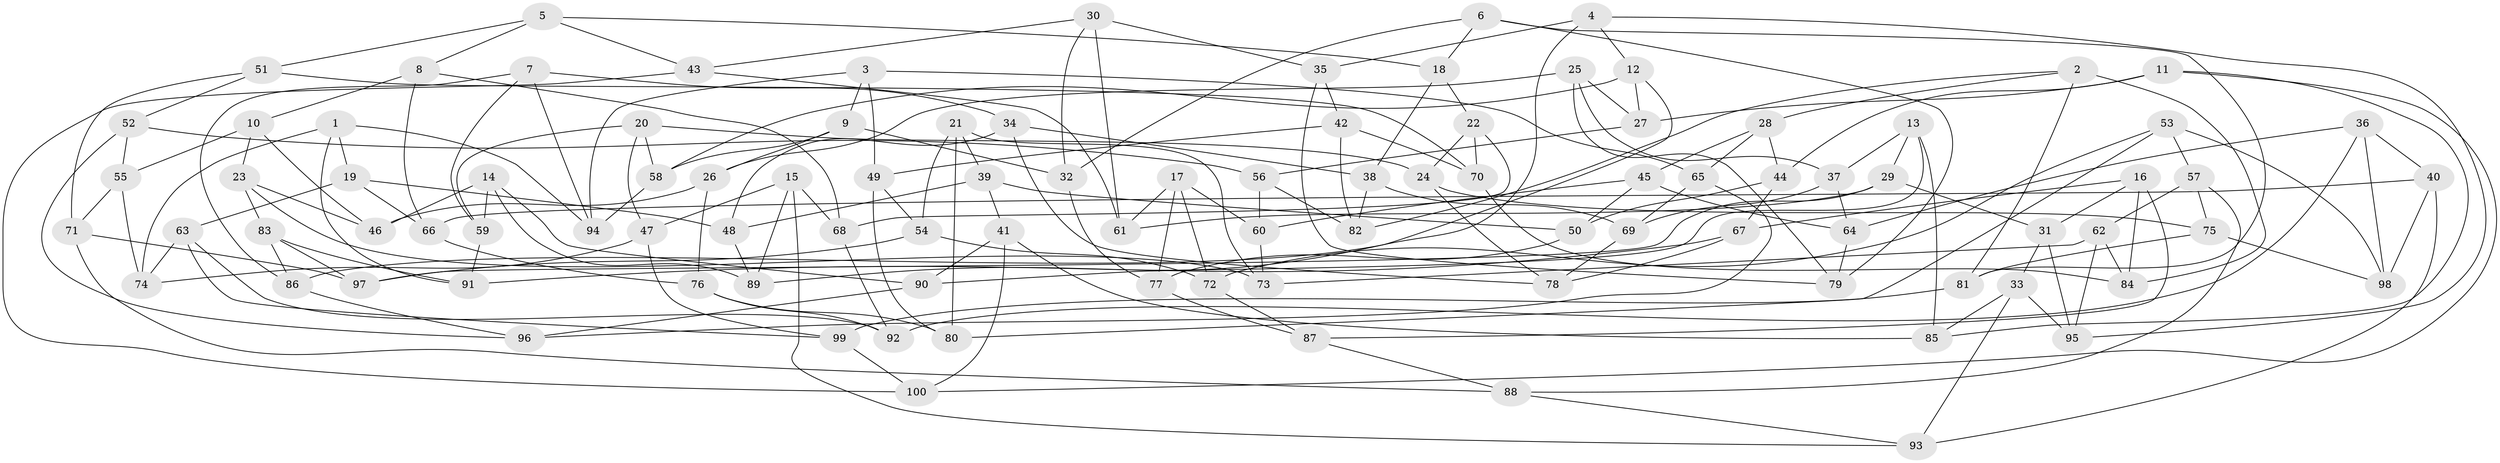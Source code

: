 // Generated by graph-tools (version 1.1) at 2025/39/02/21/25 10:39:01]
// undirected, 100 vertices, 200 edges
graph export_dot {
graph [start="1"]
  node [color=gray90,style=filled];
  1;
  2;
  3;
  4;
  5;
  6;
  7;
  8;
  9;
  10;
  11;
  12;
  13;
  14;
  15;
  16;
  17;
  18;
  19;
  20;
  21;
  22;
  23;
  24;
  25;
  26;
  27;
  28;
  29;
  30;
  31;
  32;
  33;
  34;
  35;
  36;
  37;
  38;
  39;
  40;
  41;
  42;
  43;
  44;
  45;
  46;
  47;
  48;
  49;
  50;
  51;
  52;
  53;
  54;
  55;
  56;
  57;
  58;
  59;
  60;
  61;
  62;
  63;
  64;
  65;
  66;
  67;
  68;
  69;
  70;
  71;
  72;
  73;
  74;
  75;
  76;
  77;
  78;
  79;
  80;
  81;
  82;
  83;
  84;
  85;
  86;
  87;
  88;
  89;
  90;
  91;
  92;
  93;
  94;
  95;
  96;
  97;
  98;
  99;
  100;
  1 -- 91;
  1 -- 19;
  1 -- 74;
  1 -- 94;
  2 -- 81;
  2 -- 84;
  2 -- 82;
  2 -- 28;
  3 -- 65;
  3 -- 49;
  3 -- 94;
  3 -- 9;
  4 -- 12;
  4 -- 89;
  4 -- 35;
  4 -- 95;
  5 -- 8;
  5 -- 43;
  5 -- 18;
  5 -- 51;
  6 -- 81;
  6 -- 79;
  6 -- 32;
  6 -- 18;
  7 -- 86;
  7 -- 34;
  7 -- 59;
  7 -- 94;
  8 -- 68;
  8 -- 10;
  8 -- 66;
  9 -- 58;
  9 -- 32;
  9 -- 26;
  10 -- 55;
  10 -- 23;
  10 -- 46;
  11 -- 27;
  11 -- 100;
  11 -- 44;
  11 -- 85;
  12 -- 86;
  12 -- 58;
  12 -- 27;
  13 -- 29;
  13 -- 85;
  13 -- 90;
  13 -- 37;
  14 -- 90;
  14 -- 46;
  14 -- 89;
  14 -- 59;
  15 -- 93;
  15 -- 47;
  15 -- 89;
  15 -- 68;
  16 -- 84;
  16 -- 31;
  16 -- 67;
  16 -- 87;
  17 -- 77;
  17 -- 61;
  17 -- 72;
  17 -- 60;
  18 -- 22;
  18 -- 38;
  19 -- 66;
  19 -- 48;
  19 -- 63;
  20 -- 58;
  20 -- 24;
  20 -- 47;
  20 -- 59;
  21 -- 73;
  21 -- 39;
  21 -- 54;
  21 -- 80;
  22 -- 68;
  22 -- 70;
  22 -- 24;
  23 -- 83;
  23 -- 73;
  23 -- 46;
  24 -- 78;
  24 -- 75;
  25 -- 79;
  25 -- 37;
  25 -- 27;
  25 -- 26;
  26 -- 76;
  26 -- 46;
  27 -- 56;
  28 -- 44;
  28 -- 65;
  28 -- 45;
  29 -- 97;
  29 -- 61;
  29 -- 31;
  30 -- 35;
  30 -- 61;
  30 -- 43;
  30 -- 32;
  31 -- 33;
  31 -- 95;
  32 -- 77;
  33 -- 95;
  33 -- 85;
  33 -- 93;
  34 -- 38;
  34 -- 78;
  34 -- 48;
  35 -- 79;
  35 -- 42;
  36 -- 40;
  36 -- 64;
  36 -- 98;
  36 -- 92;
  37 -- 64;
  37 -- 69;
  38 -- 69;
  38 -- 82;
  39 -- 48;
  39 -- 41;
  39 -- 50;
  40 -- 98;
  40 -- 66;
  40 -- 93;
  41 -- 85;
  41 -- 90;
  41 -- 100;
  42 -- 82;
  42 -- 49;
  42 -- 70;
  43 -- 61;
  43 -- 100;
  44 -- 50;
  44 -- 67;
  45 -- 64;
  45 -- 60;
  45 -- 50;
  47 -- 99;
  47 -- 74;
  48 -- 89;
  49 -- 54;
  49 -- 80;
  50 -- 77;
  51 -- 52;
  51 -- 70;
  51 -- 71;
  52 -- 56;
  52 -- 96;
  52 -- 55;
  53 -- 72;
  53 -- 57;
  53 -- 80;
  53 -- 98;
  54 -- 97;
  54 -- 72;
  55 -- 74;
  55 -- 71;
  56 -- 60;
  56 -- 82;
  57 -- 88;
  57 -- 62;
  57 -- 75;
  58 -- 94;
  59 -- 91;
  60 -- 73;
  62 -- 84;
  62 -- 73;
  62 -- 95;
  63 -- 74;
  63 -- 92;
  63 -- 99;
  64 -- 79;
  65 -- 96;
  65 -- 69;
  66 -- 76;
  67 -- 91;
  67 -- 78;
  68 -- 92;
  69 -- 78;
  70 -- 84;
  71 -- 97;
  71 -- 88;
  72 -- 87;
  75 -- 98;
  75 -- 81;
  76 -- 92;
  76 -- 80;
  77 -- 87;
  81 -- 99;
  83 -- 97;
  83 -- 86;
  83 -- 91;
  86 -- 96;
  87 -- 88;
  88 -- 93;
  90 -- 96;
  99 -- 100;
}
